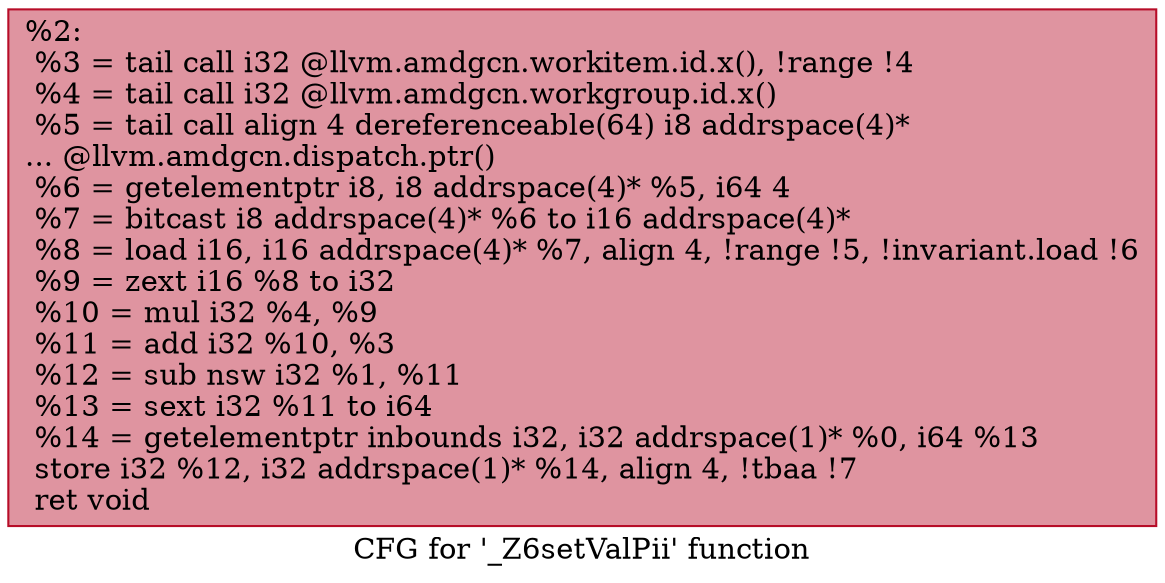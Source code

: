 digraph "CFG for '_Z6setValPii' function" {
	label="CFG for '_Z6setValPii' function";

	Node0x53c4d70 [shape=record,color="#b70d28ff", style=filled, fillcolor="#b70d2870",label="{%2:\l  %3 = tail call i32 @llvm.amdgcn.workitem.id.x(), !range !4\l  %4 = tail call i32 @llvm.amdgcn.workgroup.id.x()\l  %5 = tail call align 4 dereferenceable(64) i8 addrspace(4)*\l... @llvm.amdgcn.dispatch.ptr()\l  %6 = getelementptr i8, i8 addrspace(4)* %5, i64 4\l  %7 = bitcast i8 addrspace(4)* %6 to i16 addrspace(4)*\l  %8 = load i16, i16 addrspace(4)* %7, align 4, !range !5, !invariant.load !6\l  %9 = zext i16 %8 to i32\l  %10 = mul i32 %4, %9\l  %11 = add i32 %10, %3\l  %12 = sub nsw i32 %1, %11\l  %13 = sext i32 %11 to i64\l  %14 = getelementptr inbounds i32, i32 addrspace(1)* %0, i64 %13\l  store i32 %12, i32 addrspace(1)* %14, align 4, !tbaa !7\l  ret void\l}"];
}
